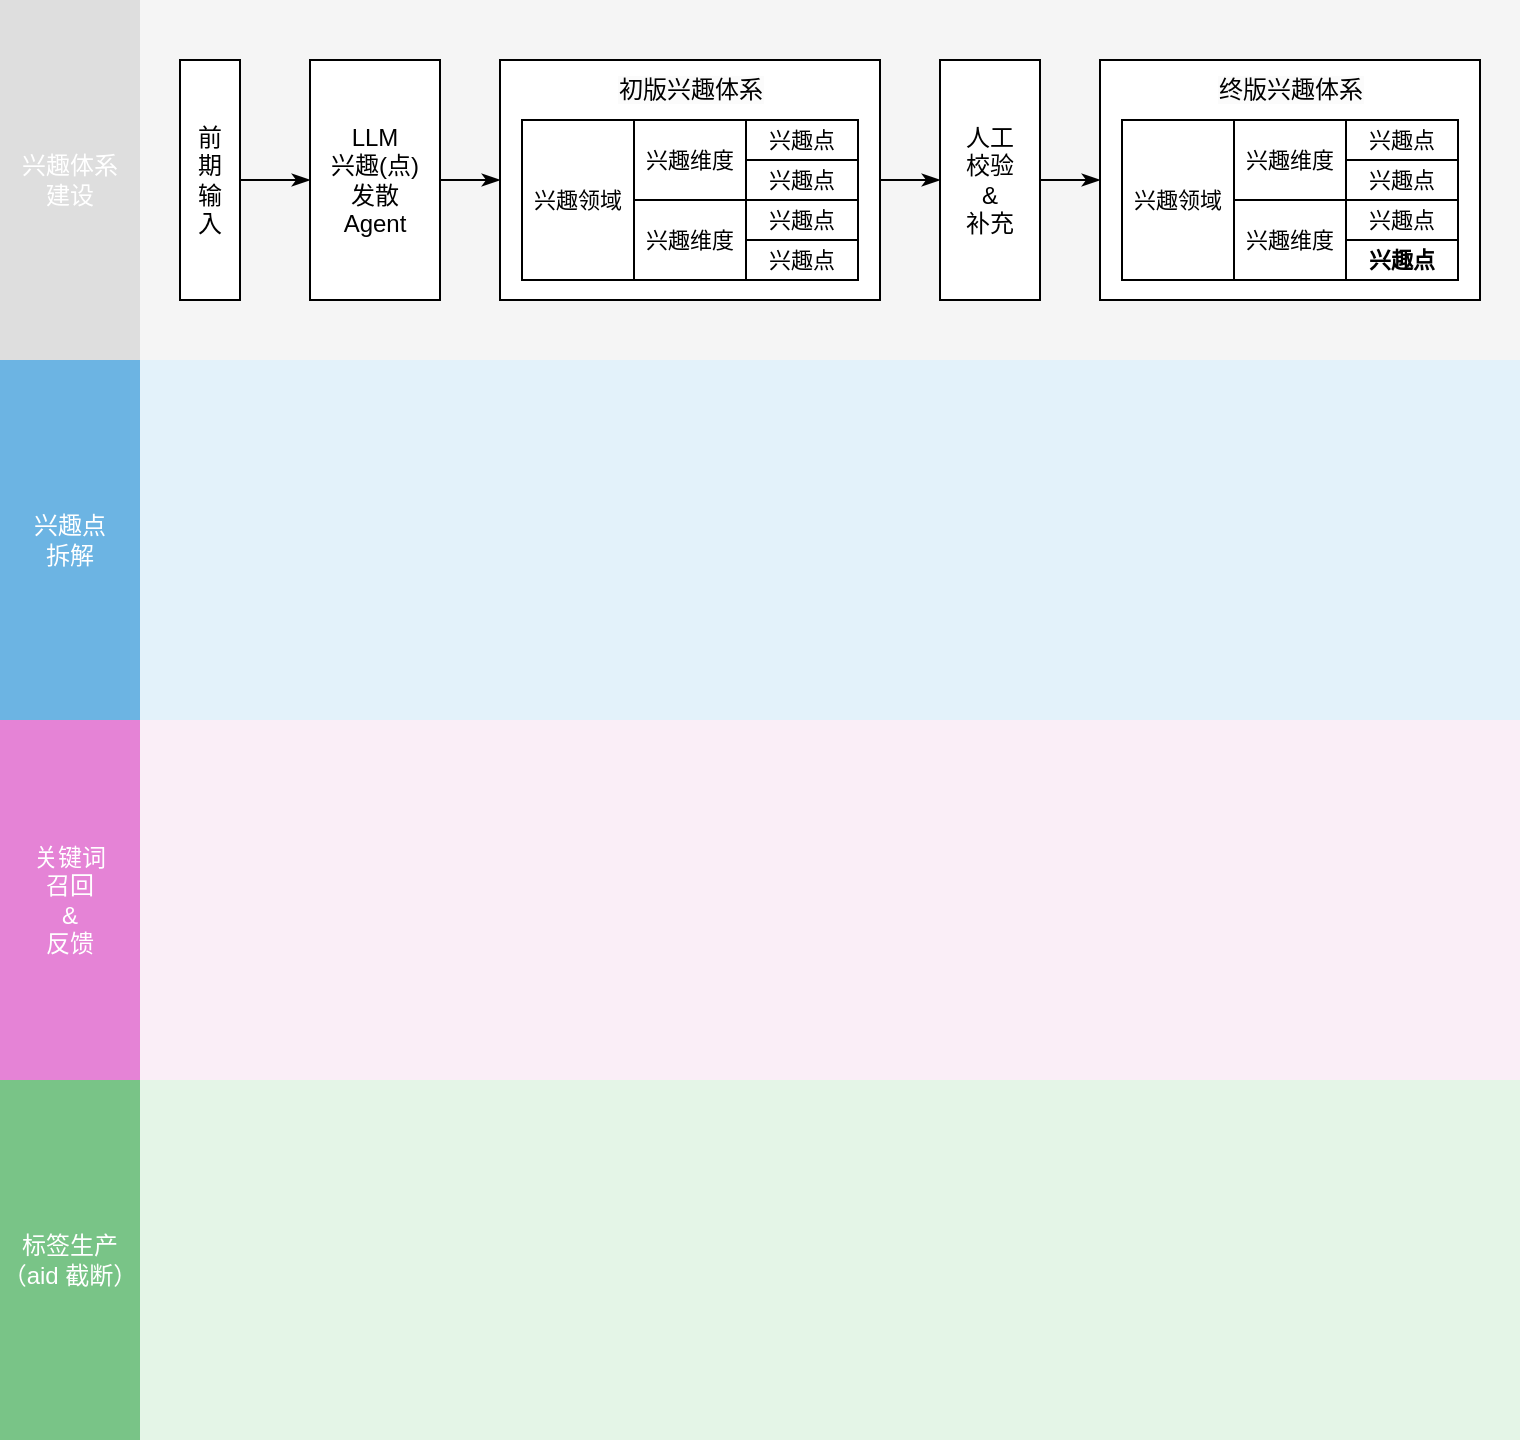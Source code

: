 <mxfile version="24.8.6">
  <diagram name="第 1 页" id="VoQEFsDsQSayohb0JOBL">
    <mxGraphModel dx="1122" dy="592" grid="1" gridSize="10" guides="1" tooltips="1" connect="1" arrows="1" fold="1" page="1" pageScale="1" pageWidth="827" pageHeight="1169" math="0" shadow="0">
      <root>
        <mxCell id="0" />
        <mxCell id="1" parent="0" />
        <mxCell id="u1aqPMmCXMGFX70TY736-4" value="" style="rounded=0;whiteSpace=wrap;html=1;fillColor=#f5f5f5;fontColor=#333333;strokeColor=none;" vertex="1" parent="1">
          <mxGeometry x="34" y="30" width="760" height="180" as="geometry" />
        </mxCell>
        <mxCell id="u1aqPMmCXMGFX70TY736-3" value="兴趣体系&lt;div&gt;建设&lt;/div&gt;" style="rounded=0;whiteSpace=wrap;html=1;strokeColor=none;fillColor=#DEDEDE;fontColor=#FFFFFF;" vertex="1" parent="1">
          <mxGeometry x="34" y="30" width="70" height="180" as="geometry" />
        </mxCell>
        <mxCell id="u1aqPMmCXMGFX70TY736-7" value="" style="edgeStyle=orthogonalEdgeStyle;rounded=0;orthogonalLoop=1;jettySize=auto;html=1;endArrow=classicThin;endFill=1;" edge="1" parent="1" source="u1aqPMmCXMGFX70TY736-5" target="u1aqPMmCXMGFX70TY736-6">
          <mxGeometry relative="1" as="geometry" />
        </mxCell>
        <mxCell id="u1aqPMmCXMGFX70TY736-5" value="前&lt;div&gt;期&lt;/div&gt;&lt;div&gt;输&lt;/div&gt;&lt;div&gt;入&lt;/div&gt;" style="rounded=0;whiteSpace=wrap;html=1;" vertex="1" parent="1">
          <mxGeometry x="124" y="60" width="30" height="120" as="geometry" />
        </mxCell>
        <mxCell id="u1aqPMmCXMGFX70TY736-12" style="edgeStyle=orthogonalEdgeStyle;shape=connector;rounded=0;orthogonalLoop=1;jettySize=auto;html=1;entryX=0;entryY=0.5;entryDx=0;entryDy=0;strokeColor=default;align=center;verticalAlign=middle;fontFamily=Helvetica;fontSize=11;fontColor=default;labelBackgroundColor=default;endArrow=classicThin;endFill=1;" edge="1" parent="1" source="u1aqPMmCXMGFX70TY736-6" target="u1aqPMmCXMGFX70TY736-10">
          <mxGeometry relative="1" as="geometry" />
        </mxCell>
        <mxCell id="u1aqPMmCXMGFX70TY736-6" value="LLM&lt;div&gt;兴趣(点)&lt;div&gt;发散&lt;/div&gt;&lt;/div&gt;&lt;div&gt;Agent&lt;/div&gt;" style="rounded=0;whiteSpace=wrap;html=1;" vertex="1" parent="1">
          <mxGeometry x="189" y="60" width="65" height="120" as="geometry" />
        </mxCell>
        <mxCell id="u1aqPMmCXMGFX70TY736-35" style="edgeStyle=orthogonalEdgeStyle;shape=connector;rounded=0;orthogonalLoop=1;jettySize=auto;html=1;entryX=0;entryY=0.5;entryDx=0;entryDy=0;strokeColor=default;align=center;verticalAlign=middle;fontFamily=Helvetica;fontSize=11;fontColor=default;labelBackgroundColor=default;endArrow=classicThin;endFill=1;" edge="1" parent="1" source="u1aqPMmCXMGFX70TY736-8" target="u1aqPMmCXMGFX70TY736-26">
          <mxGeometry relative="1" as="geometry" />
        </mxCell>
        <mxCell id="u1aqPMmCXMGFX70TY736-8" value="人&lt;span style=&quot;background-color: initial;&quot;&gt;工&lt;/span&gt;&lt;div&gt;&lt;span style=&quot;background-color: initial;&quot;&gt;校&lt;/span&gt;&lt;span style=&quot;background-color: initial;&quot;&gt;验&lt;/span&gt;&lt;div&gt;&amp;amp;&lt;/div&gt;&lt;div&gt;补&lt;span style=&quot;background-color: initial;&quot;&gt;充&lt;/span&gt;&lt;/div&gt;&lt;/div&gt;" style="rounded=0;whiteSpace=wrap;html=1;" vertex="1" parent="1">
          <mxGeometry x="504" y="60" width="50" height="120" as="geometry" />
        </mxCell>
        <mxCell id="u1aqPMmCXMGFX70TY736-13" style="edgeStyle=orthogonalEdgeStyle;shape=connector;rounded=0;orthogonalLoop=1;jettySize=auto;html=1;strokeColor=default;align=center;verticalAlign=middle;fontFamily=Helvetica;fontSize=11;fontColor=default;labelBackgroundColor=default;endArrow=classicThin;endFill=1;" edge="1" parent="1" source="u1aqPMmCXMGFX70TY736-10" target="u1aqPMmCXMGFX70TY736-8">
          <mxGeometry relative="1" as="geometry" />
        </mxCell>
        <mxCell id="u1aqPMmCXMGFX70TY736-10" value="" style="rounded=0;whiteSpace=wrap;html=1;" vertex="1" parent="1">
          <mxGeometry x="284" y="60" width="190" height="120" as="geometry" />
        </mxCell>
        <mxCell id="u1aqPMmCXMGFX70TY736-11" value="&lt;span style=&quot;font-size: 12px; background-color: rgb(251, 251, 251);&quot;&gt;初版兴趣体系&lt;/span&gt;" style="text;html=1;align=center;verticalAlign=middle;whiteSpace=wrap;rounded=0;fontFamily=Helvetica;fontSize=11;fontColor=default;labelBackgroundColor=default;" vertex="1" parent="1">
          <mxGeometry x="336.5" y="60" width="85" height="30" as="geometry" />
        </mxCell>
        <mxCell id="u1aqPMmCXMGFX70TY736-14" value="兴趣领域" style="rounded=0;whiteSpace=wrap;html=1;fontFamily=Helvetica;fontSize=11;fontColor=default;labelBackgroundColor=default;" vertex="1" parent="1">
          <mxGeometry x="295" y="90" width="56" height="80" as="geometry" />
        </mxCell>
        <mxCell id="u1aqPMmCXMGFX70TY736-15" value="兴趣维度" style="rounded=0;whiteSpace=wrap;html=1;fontFamily=Helvetica;fontSize=11;fontColor=default;labelBackgroundColor=default;" vertex="1" parent="1">
          <mxGeometry x="351" y="90" width="56" height="40" as="geometry" />
        </mxCell>
        <mxCell id="u1aqPMmCXMGFX70TY736-16" value="兴趣点" style="rounded=0;whiteSpace=wrap;html=1;fontFamily=Helvetica;fontSize=11;fontColor=default;labelBackgroundColor=default;" vertex="1" parent="1">
          <mxGeometry x="407" y="90" width="56" height="20" as="geometry" />
        </mxCell>
        <mxCell id="u1aqPMmCXMGFX70TY736-21" value="兴趣维度" style="rounded=0;whiteSpace=wrap;html=1;fontFamily=Helvetica;fontSize=11;fontColor=default;labelBackgroundColor=default;" vertex="1" parent="1">
          <mxGeometry x="351" y="130" width="56" height="40" as="geometry" />
        </mxCell>
        <mxCell id="u1aqPMmCXMGFX70TY736-22" value="兴趣点" style="rounded=0;whiteSpace=wrap;html=1;fontFamily=Helvetica;fontSize=11;fontColor=default;labelBackgroundColor=default;" vertex="1" parent="1">
          <mxGeometry x="407" y="110" width="56" height="20" as="geometry" />
        </mxCell>
        <mxCell id="u1aqPMmCXMGFX70TY736-23" value="兴趣点" style="rounded=0;whiteSpace=wrap;html=1;fontFamily=Helvetica;fontSize=11;fontColor=default;labelBackgroundColor=default;" vertex="1" parent="1">
          <mxGeometry x="407" y="130" width="56" height="20" as="geometry" />
        </mxCell>
        <mxCell id="u1aqPMmCXMGFX70TY736-24" value="兴趣点" style="rounded=0;whiteSpace=wrap;html=1;fontFamily=Helvetica;fontSize=11;fontColor=default;labelBackgroundColor=default;" vertex="1" parent="1">
          <mxGeometry x="407" y="150" width="56" height="20" as="geometry" />
        </mxCell>
        <mxCell id="u1aqPMmCXMGFX70TY736-26" value="" style="rounded=0;whiteSpace=wrap;html=1;" vertex="1" parent="1">
          <mxGeometry x="584" y="60" width="190" height="120" as="geometry" />
        </mxCell>
        <mxCell id="u1aqPMmCXMGFX70TY736-27" value="&lt;span style=&quot;font-size: 12px; background-color: rgb(251, 251, 251);&quot;&gt;终版兴趣体系&lt;/span&gt;" style="text;html=1;align=center;verticalAlign=middle;whiteSpace=wrap;rounded=0;fontFamily=Helvetica;fontSize=11;fontColor=default;labelBackgroundColor=default;" vertex="1" parent="1">
          <mxGeometry x="636.5" y="60" width="85" height="30" as="geometry" />
        </mxCell>
        <mxCell id="u1aqPMmCXMGFX70TY736-28" value="兴趣领域" style="rounded=0;whiteSpace=wrap;html=1;fontFamily=Helvetica;fontSize=11;fontColor=default;labelBackgroundColor=default;" vertex="1" parent="1">
          <mxGeometry x="595" y="90" width="56" height="80" as="geometry" />
        </mxCell>
        <mxCell id="u1aqPMmCXMGFX70TY736-29" value="兴趣维度" style="rounded=0;whiteSpace=wrap;html=1;fontFamily=Helvetica;fontSize=11;fontColor=default;labelBackgroundColor=default;" vertex="1" parent="1">
          <mxGeometry x="651" y="90" width="56" height="40" as="geometry" />
        </mxCell>
        <mxCell id="u1aqPMmCXMGFX70TY736-30" value="兴趣点" style="rounded=0;whiteSpace=wrap;html=1;fontFamily=Helvetica;fontSize=11;fontColor=default;labelBackgroundColor=default;" vertex="1" parent="1">
          <mxGeometry x="707" y="90" width="56" height="20" as="geometry" />
        </mxCell>
        <mxCell id="u1aqPMmCXMGFX70TY736-31" value="兴趣维度" style="rounded=0;whiteSpace=wrap;html=1;fontFamily=Helvetica;fontSize=11;fontColor=default;labelBackgroundColor=default;" vertex="1" parent="1">
          <mxGeometry x="651" y="130" width="56" height="40" as="geometry" />
        </mxCell>
        <mxCell id="u1aqPMmCXMGFX70TY736-32" value="兴趣点" style="rounded=0;whiteSpace=wrap;html=1;fontFamily=Helvetica;fontSize=11;fontColor=default;labelBackgroundColor=default;" vertex="1" parent="1">
          <mxGeometry x="707" y="110" width="56" height="20" as="geometry" />
        </mxCell>
        <mxCell id="u1aqPMmCXMGFX70TY736-33" value="兴趣点" style="rounded=0;whiteSpace=wrap;html=1;fontFamily=Helvetica;fontSize=11;fontColor=default;labelBackgroundColor=default;" vertex="1" parent="1">
          <mxGeometry x="707" y="130" width="56" height="20" as="geometry" />
        </mxCell>
        <mxCell id="u1aqPMmCXMGFX70TY736-34" value="兴趣点" style="rounded=0;whiteSpace=wrap;html=1;fontFamily=Helvetica;fontSize=11;fontColor=default;labelBackgroundColor=default;fontStyle=1" vertex="1" parent="1">
          <mxGeometry x="707" y="150" width="56" height="20" as="geometry" />
        </mxCell>
        <mxCell id="u1aqPMmCXMGFX70TY736-38" value="" style="rounded=0;whiteSpace=wrap;html=1;fillColor=#E4F5E7;strokeColor=none;" vertex="1" parent="1">
          <mxGeometry x="34" y="570" width="760" height="180" as="geometry" />
        </mxCell>
        <mxCell id="u1aqPMmCXMGFX70TY736-39" value="标签生产&lt;div&gt;（aid 截断）&lt;/div&gt;" style="rounded=0;whiteSpace=wrap;html=1;strokeColor=none;fillColor=#79C487;fontColor=#FFFFFF;" vertex="1" parent="1">
          <mxGeometry x="34" y="570" width="70" height="180" as="geometry" />
        </mxCell>
        <mxCell id="u1aqPMmCXMGFX70TY736-41" value="" style="rounded=0;whiteSpace=wrap;html=1;fillColor=#E3F2FA;strokeColor=none;" vertex="1" parent="1">
          <mxGeometry x="34" y="210" width="760" height="180" as="geometry" />
        </mxCell>
        <mxCell id="u1aqPMmCXMGFX70TY736-42" value="兴趣点&lt;div&gt;拆解&lt;/div&gt;" style="rounded=0;whiteSpace=wrap;html=1;strokeColor=none;fillColor=#6CB4E3;fontColor=#FFFFFF;" vertex="1" parent="1">
          <mxGeometry x="34" y="210" width="70" height="180" as="geometry" />
        </mxCell>
        <mxCell id="u1aqPMmCXMGFX70TY736-43" value="" style="rounded=0;whiteSpace=wrap;html=1;fillColor=#FAEEF7;strokeColor=none;" vertex="1" parent="1">
          <mxGeometry x="34" y="390" width="760" height="180" as="geometry" />
        </mxCell>
        <mxCell id="u1aqPMmCXMGFX70TY736-44" value="关键词&lt;div&gt;召回&lt;div&gt;&amp;amp;&lt;/div&gt;&lt;div&gt;反馈&lt;/div&gt;&lt;/div&gt;" style="rounded=0;whiteSpace=wrap;html=1;strokeColor=none;fillColor=#E583D6;fontColor=#FFFFFF;" vertex="1" parent="1">
          <mxGeometry x="34" y="390" width="70" height="180" as="geometry" />
        </mxCell>
      </root>
    </mxGraphModel>
  </diagram>
</mxfile>

